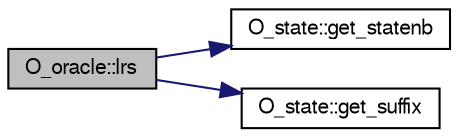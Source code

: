 digraph G
{
  bgcolor="transparent";
  edge [fontname="FreeSans",fontsize="10",labelfontname="FreeSans",labelfontsize="10"];
  node [fontname="FreeSans",fontsize="10",shape=record];
  rankdir=LR;
  Node1 [label="O_oracle::lrs",height=0.2,width=0.4,color="black", fillcolor="grey75", style="filled" fontcolor="black"];
  Node1 -> Node2 [color="midnightblue",fontsize="10",style="solid",fontname="FreeSans"];
  Node2 [label="O_state::get_statenb",height=0.2,width=0.4,color="black",URL="$class_o__state.html#a046051313287022e6d9893beac4f3e4b",tooltip="Return the number of the state in FO."];
  Node1 -> Node3 [color="midnightblue",fontsize="10",style="solid",fontname="FreeSans"];
  Node3 [label="O_state::get_suffix",height=0.2,width=0.4,color="black",URL="$class_o__state.html#ae1f577ab7e81969b53d589e22d4e853c",tooltip="Return the suffix link and the associated lrs."];
}
